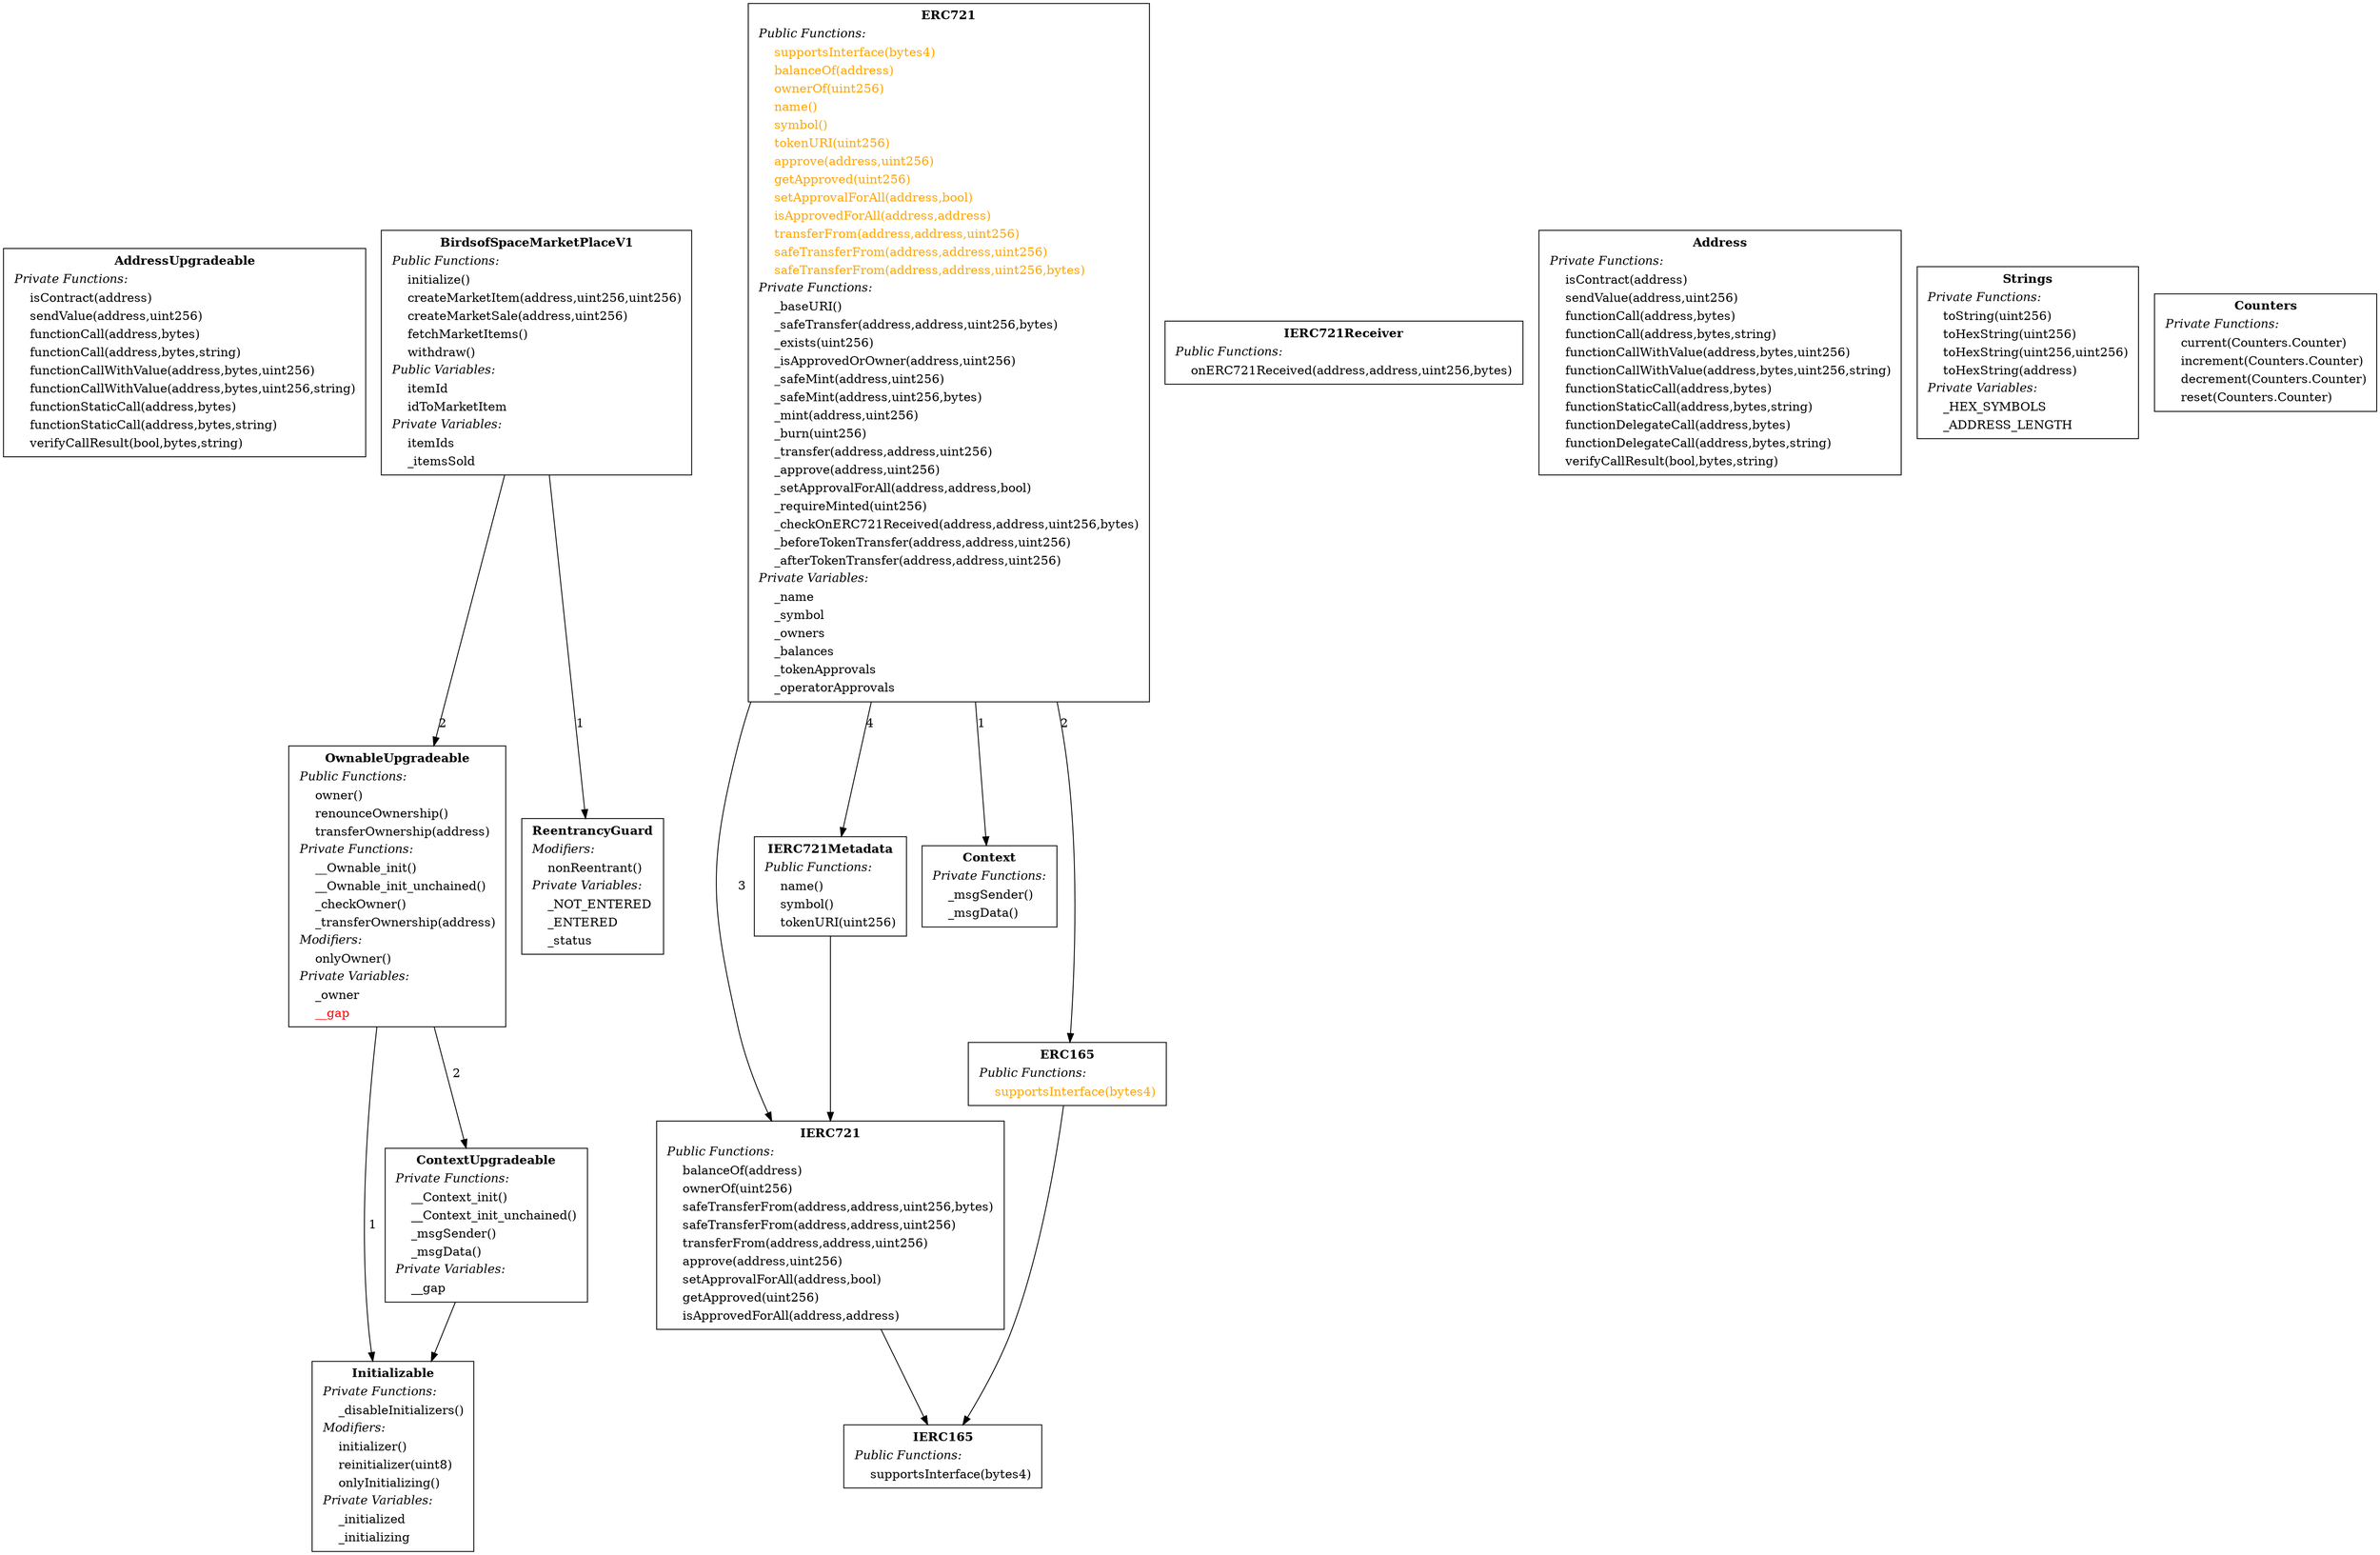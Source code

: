digraph "" {
AddressUpgradeable[shape="box"label=< <TABLE border="0"><TR><TD align="center"><B>AddressUpgradeable</B></TD></TR><TR><TD align="left"><I>Private Functions:</I></TD></TR><TR><TD align="left">    isContract(address)</TD></TR><TR><TD align="left">    sendValue(address,uint256)</TD></TR><TR><TD align="left">    functionCall(address,bytes)</TD></TR><TR><TD align="left">    functionCall(address,bytes,string)</TD></TR><TR><TD align="left">    functionCallWithValue(address,bytes,uint256)</TD></TR><TR><TD align="left">    functionCallWithValue(address,bytes,uint256,string)</TD></TR><TR><TD align="left">    functionStaticCall(address,bytes)</TD></TR><TR><TD align="left">    functionStaticCall(address,bytes,string)</TD></TR><TR><TD align="left">    verifyCallResult(bool,bytes,string)</TD></TR></TABLE> >];

Initializable[shape="box"label=< <TABLE border="0"><TR><TD align="center"><B>Initializable</B></TD></TR><TR><TD align="left"><I>Private Functions:</I></TD></TR><TR><TD align="left">    _disableInitializers()</TD></TR><TR><TD align="left"><I>Modifiers:</I></TD></TR><TR><TD align="left">    initializer()</TD></TR><TR><TD align="left">    reinitializer(uint8)</TD></TR><TR><TD align="left">    onlyInitializing()</TD></TR><TR><TD align="left"><I>Private Variables:</I></TD></TR><TR><TD align="left">    _initialized</TD></TR><TR><TD align="left">    _initializing</TD></TR></TABLE> >];

ContextUpgradeable -> Initializable;
ContextUpgradeable[shape="box"label=< <TABLE border="0"><TR><TD align="center"><B>ContextUpgradeable</B></TD></TR><TR><TD align="left"><I>Private Functions:</I></TD></TR><TR><TD align="left">    __Context_init()</TD></TR><TR><TD align="left">    __Context_init_unchained()</TD></TR><TR><TD align="left">    _msgSender()</TD></TR><TR><TD align="left">    _msgData()</TD></TR><TR><TD align="left"><I>Private Variables:</I></TD></TR><TR><TD align="left">    __gap</TD></TR></TABLE> >];

OwnableUpgradeable -> Initializable [ label="1" ];
OwnableUpgradeable -> ContextUpgradeable [ label="2" ];
OwnableUpgradeable[shape="box"label=< <TABLE border="0"><TR><TD align="center"><B>OwnableUpgradeable</B></TD></TR><TR><TD align="left"><I>Public Functions:</I></TD></TR><TR><TD align="left">    owner()</TD></TR><TR><TD align="left">    renounceOwnership()</TD></TR><TR><TD align="left">    transferOwnership(address)</TD></TR><TR><TD align="left"><I>Private Functions:</I></TD></TR><TR><TD align="left">    __Ownable_init()</TD></TR><TR><TD align="left">    __Ownable_init_unchained()</TD></TR><TR><TD align="left">    _checkOwner()</TD></TR><TR><TD align="left">    _transferOwnership(address)</TD></TR><TR><TD align="left"><I>Modifiers:</I></TD></TR><TR><TD align="left">    onlyOwner()</TD></TR><TR><TD align="left"><I>Private Variables:</I></TD></TR><TR><TD align="left">    _owner</TD></TR><TR><TD align="left"><font color="red">    __gap</font></TD></TR></TABLE> >];

IERC165[shape="box"label=< <TABLE border="0"><TR><TD align="center"><B>IERC165</B></TD></TR><TR><TD align="left"><I>Public Functions:</I></TD></TR><TR><TD align="left">    supportsInterface(bytes4)</TD></TR></TABLE> >];

IERC721 -> IERC165;
IERC721[shape="box"label=< <TABLE border="0"><TR><TD align="center"><B>IERC721</B></TD></TR><TR><TD align="left"><I>Public Functions:</I></TD></TR><TR><TD align="left">    balanceOf(address)</TD></TR><TR><TD align="left">    ownerOf(uint256)</TD></TR><TR><TD align="left">    safeTransferFrom(address,address,uint256,bytes)</TD></TR><TR><TD align="left">    safeTransferFrom(address,address,uint256)</TD></TR><TR><TD align="left">    transferFrom(address,address,uint256)</TD></TR><TR><TD align="left">    approve(address,uint256)</TD></TR><TR><TD align="left">    setApprovalForAll(address,bool)</TD></TR><TR><TD align="left">    getApproved(uint256)</TD></TR><TR><TD align="left">    isApprovedForAll(address,address)</TD></TR></TABLE> >];

IERC721Metadata -> IERC721;
IERC721Metadata[shape="box"label=< <TABLE border="0"><TR><TD align="center"><B>IERC721Metadata</B></TD></TR><TR><TD align="left"><I>Public Functions:</I></TD></TR><TR><TD align="left">    name()</TD></TR><TR><TD align="left">    symbol()</TD></TR><TR><TD align="left">    tokenURI(uint256)</TD></TR></TABLE> >];

IERC721Receiver[shape="box"label=< <TABLE border="0"><TR><TD align="center"><B>IERC721Receiver</B></TD></TR><TR><TD align="left"><I>Public Functions:</I></TD></TR><TR><TD align="left">    onERC721Received(address,address,uint256,bytes)</TD></TR></TABLE> >];

Address[shape="box"label=< <TABLE border="0"><TR><TD align="center"><B>Address</B></TD></TR><TR><TD align="left"><I>Private Functions:</I></TD></TR><TR><TD align="left">    isContract(address)</TD></TR><TR><TD align="left">    sendValue(address,uint256)</TD></TR><TR><TD align="left">    functionCall(address,bytes)</TD></TR><TR><TD align="left">    functionCall(address,bytes,string)</TD></TR><TR><TD align="left">    functionCallWithValue(address,bytes,uint256)</TD></TR><TR><TD align="left">    functionCallWithValue(address,bytes,uint256,string)</TD></TR><TR><TD align="left">    functionStaticCall(address,bytes)</TD></TR><TR><TD align="left">    functionStaticCall(address,bytes,string)</TD></TR><TR><TD align="left">    functionDelegateCall(address,bytes)</TD></TR><TR><TD align="left">    functionDelegateCall(address,bytes,string)</TD></TR><TR><TD align="left">    verifyCallResult(bool,bytes,string)</TD></TR></TABLE> >];

Context[shape="box"label=< <TABLE border="0"><TR><TD align="center"><B>Context</B></TD></TR><TR><TD align="left"><I>Private Functions:</I></TD></TR><TR><TD align="left">    _msgSender()</TD></TR><TR><TD align="left">    _msgData()</TD></TR></TABLE> >];

ERC165 -> IERC165;
ERC165[shape="box"label=< <TABLE border="0"><TR><TD align="center"><B>ERC165</B></TD></TR><TR><TD align="left"><I>Public Functions:</I></TD></TR><TR><TD align="left"><font color="#FFA500">    supportsInterface(bytes4)</font></TD></TR></TABLE> >];

Strings[shape="box"label=< <TABLE border="0"><TR><TD align="center"><B>Strings</B></TD></TR><TR><TD align="left"><I>Private Functions:</I></TD></TR><TR><TD align="left">    toString(uint256)</TD></TR><TR><TD align="left">    toHexString(uint256)</TD></TR><TR><TD align="left">    toHexString(uint256,uint256)</TD></TR><TR><TD align="left">    toHexString(address)</TD></TR><TR><TD align="left"><I>Private Variables:</I></TD></TR><TR><TD align="left">    _HEX_SYMBOLS</TD></TR><TR><TD align="left">    _ADDRESS_LENGTH</TD></TR></TABLE> >];

ERC721 -> Context [ label="1" ];
ERC721 -> ERC165 [ label="2" ];
ERC721 -> IERC721 [ label="3" ];
ERC721 -> IERC721Metadata [ label="4" ];
ERC721[shape="box"label=< <TABLE border="0"><TR><TD align="center"><B>ERC721</B></TD></TR><TR><TD align="left"><I>Public Functions:</I></TD></TR><TR><TD align="left"><font color="#FFA500">    supportsInterface(bytes4)</font></TD></TR><TR><TD align="left"><font color="#FFA500">    balanceOf(address)</font></TD></TR><TR><TD align="left"><font color="#FFA500">    ownerOf(uint256)</font></TD></TR><TR><TD align="left"><font color="#FFA500">    name()</font></TD></TR><TR><TD align="left"><font color="#FFA500">    symbol()</font></TD></TR><TR><TD align="left"><font color="#FFA500">    tokenURI(uint256)</font></TD></TR><TR><TD align="left"><font color="#FFA500">    approve(address,uint256)</font></TD></TR><TR><TD align="left"><font color="#FFA500">    getApproved(uint256)</font></TD></TR><TR><TD align="left"><font color="#FFA500">    setApprovalForAll(address,bool)</font></TD></TR><TR><TD align="left"><font color="#FFA500">    isApprovedForAll(address,address)</font></TD></TR><TR><TD align="left"><font color="#FFA500">    transferFrom(address,address,uint256)</font></TD></TR><TR><TD align="left"><font color="#FFA500">    safeTransferFrom(address,address,uint256)</font></TD></TR><TR><TD align="left"><font color="#FFA500">    safeTransferFrom(address,address,uint256,bytes)</font></TD></TR><TR><TD align="left"><I>Private Functions:</I></TD></TR><TR><TD align="left">    _baseURI()</TD></TR><TR><TD align="left">    _safeTransfer(address,address,uint256,bytes)</TD></TR><TR><TD align="left">    _exists(uint256)</TD></TR><TR><TD align="left">    _isApprovedOrOwner(address,uint256)</TD></TR><TR><TD align="left">    _safeMint(address,uint256)</TD></TR><TR><TD align="left">    _safeMint(address,uint256,bytes)</TD></TR><TR><TD align="left">    _mint(address,uint256)</TD></TR><TR><TD align="left">    _burn(uint256)</TD></TR><TR><TD align="left">    _transfer(address,address,uint256)</TD></TR><TR><TD align="left">    _approve(address,uint256)</TD></TR><TR><TD align="left">    _setApprovalForAll(address,address,bool)</TD></TR><TR><TD align="left">    _requireMinted(uint256)</TD></TR><TR><TD align="left">    _checkOnERC721Received(address,address,uint256,bytes)</TD></TR><TR><TD align="left">    _beforeTokenTransfer(address,address,uint256)</TD></TR><TR><TD align="left">    _afterTokenTransfer(address,address,uint256)</TD></TR><TR><TD align="left"><I>Private Variables:</I></TD></TR><TR><TD align="left">    _name</TD></TR><TR><TD align="left">    _symbol</TD></TR><TR><TD align="left">    _owners</TD></TR><TR><TD align="left">    _balances</TD></TR><TR><TD align="left">    _tokenApprovals</TD></TR><TR><TD align="left">    _operatorApprovals</TD></TR></TABLE> >];

ReentrancyGuard[shape="box"label=< <TABLE border="0"><TR><TD align="center"><B>ReentrancyGuard</B></TD></TR><TR><TD align="left"><I>Modifiers:</I></TD></TR><TR><TD align="left">    nonReentrant()</TD></TR><TR><TD align="left"><I>Private Variables:</I></TD></TR><TR><TD align="left">    _NOT_ENTERED</TD></TR><TR><TD align="left">    _ENTERED</TD></TR><TR><TD align="left">    _status</TD></TR></TABLE> >];

Counters[shape="box"label=< <TABLE border="0"><TR><TD align="center"><B>Counters</B></TD></TR><TR><TD align="left"><I>Private Functions:</I></TD></TR><TR><TD align="left">    current(Counters.Counter)</TD></TR><TR><TD align="left">    increment(Counters.Counter)</TD></TR><TR><TD align="left">    decrement(Counters.Counter)</TD></TR><TR><TD align="left">    reset(Counters.Counter)</TD></TR></TABLE> >];

BirdsofSpaceMarketPlaceV1 -> ReentrancyGuard [ label="1" ];
BirdsofSpaceMarketPlaceV1 -> OwnableUpgradeable [ label="2" ];
BirdsofSpaceMarketPlaceV1[shape="box"label=< <TABLE border="0"><TR><TD align="center"><B>BirdsofSpaceMarketPlaceV1</B></TD></TR><TR><TD align="left"><I>Public Functions:</I></TD></TR><TR><TD align="left">    initialize()</TD></TR><TR><TD align="left">    createMarketItem(address,uint256,uint256)</TD></TR><TR><TD align="left">    createMarketSale(address,uint256)</TD></TR><TR><TD align="left">    fetchMarketItems()</TD></TR><TR><TD align="left">    withdraw()</TD></TR><TR><TD align="left"><I>Public Variables:</I></TD></TR><TR><TD align="left">    itemId</TD></TR><TR><TD align="left">    idToMarketItem</TD></TR><TR><TD align="left"><I>Private Variables:</I></TD></TR><TR><TD align="left">    itemIds</TD></TR><TR><TD align="left">    _itemsSold</TD></TR></TABLE> >];

}